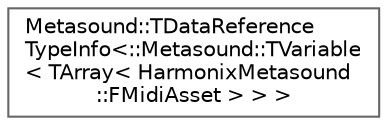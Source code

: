 digraph "Graphical Class Hierarchy"
{
 // INTERACTIVE_SVG=YES
 // LATEX_PDF_SIZE
  bgcolor="transparent";
  edge [fontname=Helvetica,fontsize=10,labelfontname=Helvetica,labelfontsize=10];
  node [fontname=Helvetica,fontsize=10,shape=box,height=0.2,width=0.4];
  rankdir="LR";
  Node0 [id="Node000000",label="Metasound::TDataReference\lTypeInfo\<::Metasound::TVariable\l\< TArray\< HarmonixMetasound\l::FMidiAsset \> \> \>",height=0.2,width=0.4,color="grey40", fillcolor="white", style="filled",URL="$d3/df9/struct_1_1Metasound_1_1TDataReferenceTypeInfo_3_1_1Metasound_1_1TVariable_3_01TArray_3_01Harmonid3431395d625cd5178abd1b064b6df8e.html",tooltip=" "];
}

